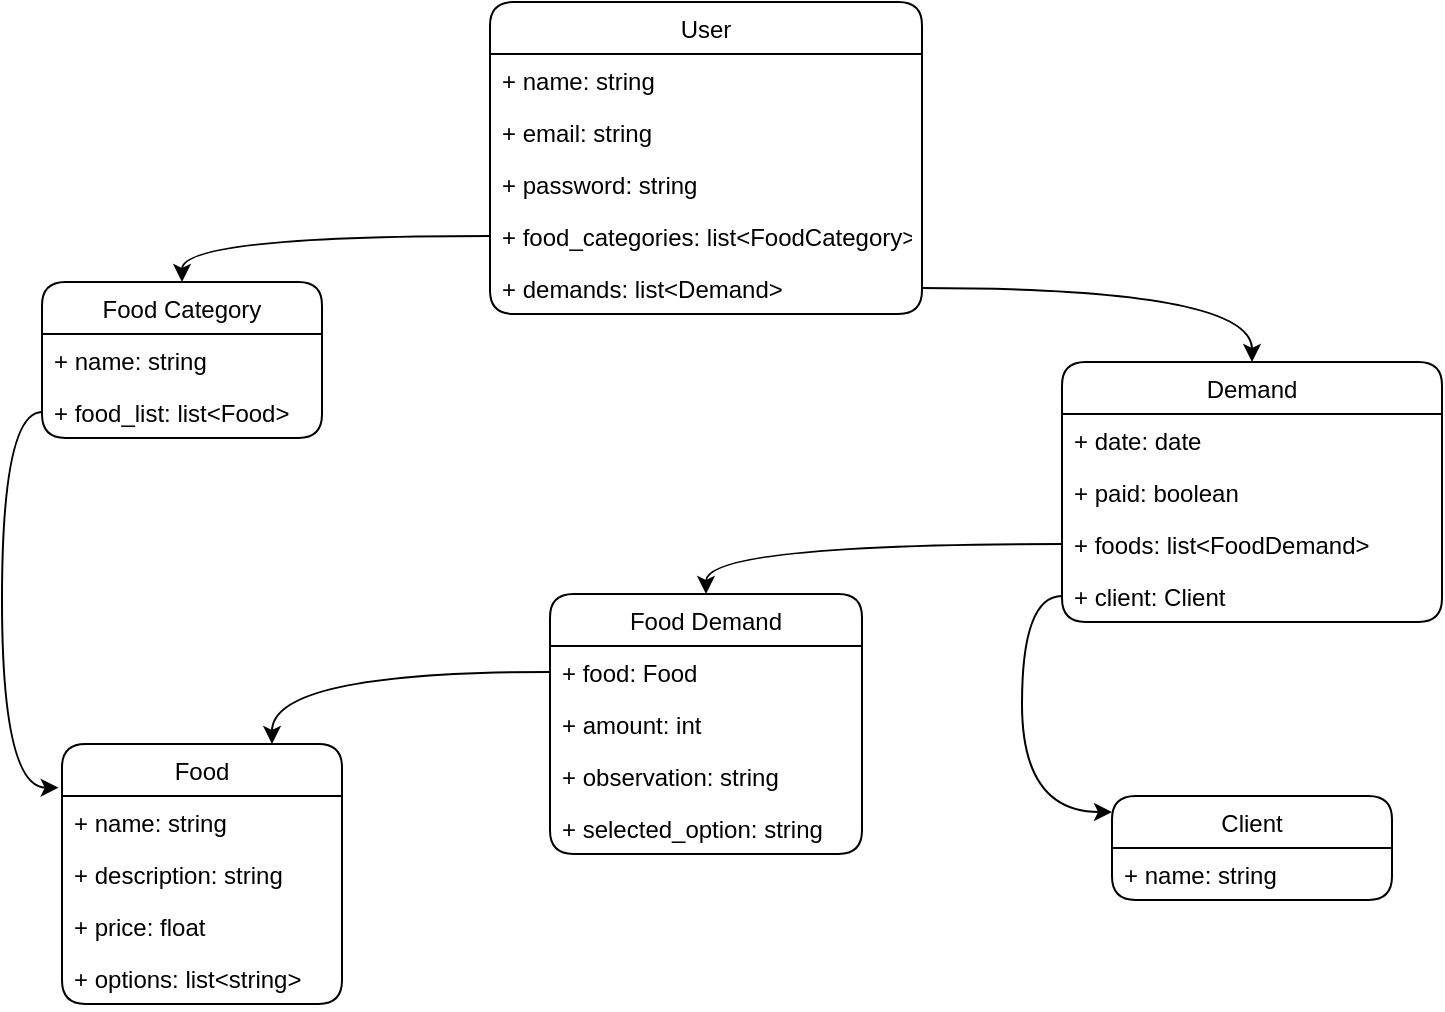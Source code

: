 <mxfile version="13.4.5" type="device" pages="2"><diagram id="qKzHwNRUnaWJs-OBEW8L" name="model"><mxGraphModel dx="1332" dy="569" grid="1" gridSize="10" guides="1" tooltips="1" connect="1" arrows="1" fold="1" page="1" pageScale="1" pageWidth="827" pageHeight="1169" math="0" shadow="0"><root><mxCell id="0"/><mxCell id="1" parent="0"/><mxCell id="S1xIz5C0FJF-GX5hfjjb-1" value="User" style="swimlane;fontStyle=0;childLayout=stackLayout;horizontal=1;startSize=26;fillColor=none;horizontalStack=0;resizeParent=1;resizeParentMax=0;resizeLast=0;collapsible=1;marginBottom=0;rounded=1;" parent="1" vertex="1"><mxGeometry x="344" y="110" width="216" height="156" as="geometry"/></mxCell><mxCell id="S1xIz5C0FJF-GX5hfjjb-2" value="+ name: string" style="text;strokeColor=none;fillColor=none;align=left;verticalAlign=top;spacingLeft=4;spacingRight=4;overflow=hidden;rotatable=0;points=[[0,0.5],[1,0.5]];portConstraint=eastwest;rounded=1;" parent="S1xIz5C0FJF-GX5hfjjb-1" vertex="1"><mxGeometry y="26" width="216" height="26" as="geometry"/></mxCell><mxCell id="S1xIz5C0FJF-GX5hfjjb-3" value="+ email: string" style="text;strokeColor=none;fillColor=none;align=left;verticalAlign=top;spacingLeft=4;spacingRight=4;overflow=hidden;rotatable=0;points=[[0,0.5],[1,0.5]];portConstraint=eastwest;rounded=1;" parent="S1xIz5C0FJF-GX5hfjjb-1" vertex="1"><mxGeometry y="52" width="216" height="26" as="geometry"/></mxCell><mxCell id="S1xIz5C0FJF-GX5hfjjb-4" value="+ password: string" style="text;strokeColor=none;fillColor=none;align=left;verticalAlign=top;spacingLeft=4;spacingRight=4;overflow=hidden;rotatable=0;points=[[0,0.5],[1,0.5]];portConstraint=eastwest;rounded=1;" parent="S1xIz5C0FJF-GX5hfjjb-1" vertex="1"><mxGeometry y="78" width="216" height="26" as="geometry"/></mxCell><mxCell id="S1xIz5C0FJF-GX5hfjjb-31" value="+ food_categories: list&lt;FoodCategory&gt;" style="text;strokeColor=none;fillColor=none;align=left;verticalAlign=top;spacingLeft=4;spacingRight=4;overflow=hidden;rotatable=0;points=[[0,0.5],[1,0.5]];portConstraint=eastwest;rounded=1;" parent="S1xIz5C0FJF-GX5hfjjb-1" vertex="1"><mxGeometry y="104" width="216" height="26" as="geometry"/></mxCell><mxCell id="S1xIz5C0FJF-GX5hfjjb-33" value="+ demands: list&lt;Demand&gt;" style="text;strokeColor=none;fillColor=none;align=left;verticalAlign=top;spacingLeft=4;spacingRight=4;overflow=hidden;rotatable=0;points=[[0,0.5],[1,0.5]];portConstraint=eastwest;rounded=1;" parent="S1xIz5C0FJF-GX5hfjjb-1" vertex="1"><mxGeometry y="130" width="216" height="26" as="geometry"/></mxCell><mxCell id="S1xIz5C0FJF-GX5hfjjb-17" value="Food Category" style="swimlane;fontStyle=0;childLayout=stackLayout;horizontal=1;startSize=26;fillColor=none;horizontalStack=0;resizeParent=1;resizeParentMax=0;resizeLast=0;collapsible=1;marginBottom=0;rounded=1;" parent="1" vertex="1"><mxGeometry x="120" y="250" width="140" height="78" as="geometry"/></mxCell><mxCell id="S1xIz5C0FJF-GX5hfjjb-18" value="+ name: string" style="text;strokeColor=none;fillColor=none;align=left;verticalAlign=top;spacingLeft=4;spacingRight=4;overflow=hidden;rotatable=0;points=[[0,0.5],[1,0.5]];portConstraint=eastwest;rounded=1;" parent="S1xIz5C0FJF-GX5hfjjb-17" vertex="1"><mxGeometry y="26" width="140" height="26" as="geometry"/></mxCell><mxCell id="S1xIz5C0FJF-GX5hfjjb-19" value="+ food_list: list&lt;Food&gt;" style="text;strokeColor=none;fillColor=none;align=left;verticalAlign=top;spacingLeft=4;spacingRight=4;overflow=hidden;rotatable=0;points=[[0,0.5],[1,0.5]];portConstraint=eastwest;rounded=1;" parent="S1xIz5C0FJF-GX5hfjjb-17" vertex="1"><mxGeometry y="52" width="140" height="26" as="geometry"/></mxCell><mxCell id="S1xIz5C0FJF-GX5hfjjb-22" style="edgeStyle=orthogonalEdgeStyle;rounded=0;orthogonalLoop=1;jettySize=auto;html=1;entryX=-0.012;entryY=0.168;entryDx=0;entryDy=0;entryPerimeter=0;curved=1;" parent="1" source="S1xIz5C0FJF-GX5hfjjb-19" target="S1xIz5C0FJF-GX5hfjjb-13" edge="1"><mxGeometry relative="1" as="geometry"><Array as="points"><mxPoint x="100" y="315"/><mxPoint x="100" y="503"/></Array></mxGeometry></mxCell><mxCell id="S1xIz5C0FJF-GX5hfjjb-28" style="edgeStyle=orthogonalEdgeStyle;rounded=0;orthogonalLoop=1;jettySize=auto;html=1;entryX=0.5;entryY=0;entryDx=0;entryDy=0;curved=1;" parent="1" source="S1xIz5C0FJF-GX5hfjjb-27" target="S1xIz5C0FJF-GX5hfjjb-23" edge="1"><mxGeometry relative="1" as="geometry"/></mxCell><mxCell id="S1xIz5C0FJF-GX5hfjjb-29" style="edgeStyle=orthogonalEdgeStyle;rounded=0;orthogonalLoop=1;jettySize=auto;html=1;entryX=0.75;entryY=0;entryDx=0;entryDy=0;curved=1;" parent="1" source="S1xIz5C0FJF-GX5hfjjb-24" target="S1xIz5C0FJF-GX5hfjjb-13" edge="1"><mxGeometry relative="1" as="geometry"/></mxCell><mxCell id="S1xIz5C0FJF-GX5hfjjb-32" style="edgeStyle=orthogonalEdgeStyle;rounded=0;orthogonalLoop=1;jettySize=auto;html=1;entryX=0.5;entryY=0;entryDx=0;entryDy=0;curved=1;" parent="1" source="S1xIz5C0FJF-GX5hfjjb-31" target="S1xIz5C0FJF-GX5hfjjb-17" edge="1"><mxGeometry relative="1" as="geometry"/></mxCell><mxCell id="S1xIz5C0FJF-GX5hfjjb-34" style="edgeStyle=orthogonalEdgeStyle;rounded=0;orthogonalLoop=1;jettySize=auto;html=1;entryX=0.5;entryY=0;entryDx=0;entryDy=0;curved=1;" parent="1" source="S1xIz5C0FJF-GX5hfjjb-33" target="S1xIz5C0FJF-GX5hfjjb-9" edge="1"><mxGeometry relative="1" as="geometry"/></mxCell><mxCell id="S1xIz5C0FJF-GX5hfjjb-23" value="Food Demand" style="swimlane;fontStyle=0;childLayout=stackLayout;horizontal=1;startSize=26;fillColor=none;horizontalStack=0;resizeParent=1;resizeParentMax=0;resizeLast=0;collapsible=1;marginBottom=0;rounded=1;" parent="1" vertex="1"><mxGeometry x="374" y="406" width="156" height="130" as="geometry"/></mxCell><mxCell id="S1xIz5C0FJF-GX5hfjjb-24" value="+ food: Food" style="text;strokeColor=none;fillColor=none;align=left;verticalAlign=top;spacingLeft=4;spacingRight=4;overflow=hidden;rotatable=0;points=[[0,0.5],[1,0.5]];portConstraint=eastwest;rounded=1;" parent="S1xIz5C0FJF-GX5hfjjb-23" vertex="1"><mxGeometry y="26" width="156" height="26" as="geometry"/></mxCell><mxCell id="S1xIz5C0FJF-GX5hfjjb-25" value="+ amount: int" style="text;strokeColor=none;fillColor=none;align=left;verticalAlign=top;spacingLeft=4;spacingRight=4;overflow=hidden;rotatable=0;points=[[0,0.5],[1,0.5]];portConstraint=eastwest;rounded=1;" parent="S1xIz5C0FJF-GX5hfjjb-23" vertex="1"><mxGeometry y="52" width="156" height="26" as="geometry"/></mxCell><mxCell id="S1xIz5C0FJF-GX5hfjjb-38" value="+ observation: string" style="text;strokeColor=none;fillColor=none;align=left;verticalAlign=top;spacingLeft=4;spacingRight=4;overflow=hidden;rotatable=0;points=[[0,0.5],[1,0.5]];portConstraint=eastwest;rounded=1;" parent="S1xIz5C0FJF-GX5hfjjb-23" vertex="1"><mxGeometry y="78" width="156" height="26" as="geometry"/></mxCell><mxCell id="S1xIz5C0FJF-GX5hfjjb-40" value="+ selected_option: string" style="text;strokeColor=none;fillColor=none;align=left;verticalAlign=top;spacingLeft=4;spacingRight=4;overflow=hidden;rotatable=0;points=[[0,0.5],[1,0.5]];portConstraint=eastwest;rounded=1;" parent="S1xIz5C0FJF-GX5hfjjb-23" vertex="1"><mxGeometry y="104" width="156" height="26" as="geometry"/></mxCell><mxCell id="S1xIz5C0FJF-GX5hfjjb-13" value="Food" style="swimlane;fontStyle=0;childLayout=stackLayout;horizontal=1;startSize=26;fillColor=none;horizontalStack=0;resizeParent=1;resizeParentMax=0;resizeLast=0;collapsible=1;marginBottom=0;rounded=1;" parent="1" vertex="1"><mxGeometry x="130" y="481" width="140" height="130" as="geometry"/></mxCell><mxCell id="S1xIz5C0FJF-GX5hfjjb-14" value="+ name: string" style="text;strokeColor=none;fillColor=none;align=left;verticalAlign=top;spacingLeft=4;spacingRight=4;overflow=hidden;rotatable=0;points=[[0,0.5],[1,0.5]];portConstraint=eastwest;rounded=1;" parent="S1xIz5C0FJF-GX5hfjjb-13" vertex="1"><mxGeometry y="26" width="140" height="26" as="geometry"/></mxCell><mxCell id="S1xIz5C0FJF-GX5hfjjb-15" value="+ description: string" style="text;strokeColor=none;fillColor=none;align=left;verticalAlign=top;spacingLeft=4;spacingRight=4;overflow=hidden;rotatable=0;points=[[0,0.5],[1,0.5]];portConstraint=eastwest;rounded=1;" parent="S1xIz5C0FJF-GX5hfjjb-13" vertex="1"><mxGeometry y="52" width="140" height="26" as="geometry"/></mxCell><mxCell id="S1xIz5C0FJF-GX5hfjjb-16" value="+ price: float" style="text;strokeColor=none;fillColor=none;align=left;verticalAlign=top;spacingLeft=4;spacingRight=4;overflow=hidden;rotatable=0;points=[[0,0.5],[1,0.5]];portConstraint=eastwest;rounded=1;" parent="S1xIz5C0FJF-GX5hfjjb-13" vertex="1"><mxGeometry y="78" width="140" height="26" as="geometry"/></mxCell><mxCell id="S1xIz5C0FJF-GX5hfjjb-21" value="+ options: list&lt;string&gt;" style="text;strokeColor=none;fillColor=none;align=left;verticalAlign=top;spacingLeft=4;spacingRight=4;overflow=hidden;rotatable=0;points=[[0,0.5],[1,0.5]];portConstraint=eastwest;rounded=1;" parent="S1xIz5C0FJF-GX5hfjjb-13" vertex="1"><mxGeometry y="104" width="140" height="26" as="geometry"/></mxCell><mxCell id="fE2iMj-6r_NgnQMFX6QH-3" style="edgeStyle=orthogonalEdgeStyle;rounded=0;orthogonalLoop=1;jettySize=auto;html=1;entryX=0;entryY=0.154;entryDx=0;entryDy=0;entryPerimeter=0;curved=1;" edge="1" parent="1" source="S1xIz5C0FJF-GX5hfjjb-35" target="S1xIz5C0FJF-GX5hfjjb-5"><mxGeometry relative="1" as="geometry"/></mxCell><mxCell id="S1xIz5C0FJF-GX5hfjjb-9" value="Demand" style="swimlane;fontStyle=0;childLayout=stackLayout;horizontal=1;startSize=26;fillColor=none;horizontalStack=0;resizeParent=1;resizeParentMax=0;resizeLast=0;collapsible=1;marginBottom=0;rounded=1;" parent="1" vertex="1"><mxGeometry x="630" y="290" width="190" height="130" as="geometry"/></mxCell><mxCell id="S1xIz5C0FJF-GX5hfjjb-37" value="+ date: date" style="text;strokeColor=none;fillColor=none;align=left;verticalAlign=top;spacingLeft=4;spacingRight=4;overflow=hidden;rotatable=0;points=[[0,0.5],[1,0.5]];portConstraint=eastwest;rounded=1;" parent="S1xIz5C0FJF-GX5hfjjb-9" vertex="1"><mxGeometry y="26" width="190" height="26" as="geometry"/></mxCell><mxCell id="S1xIz5C0FJF-GX5hfjjb-39" value="+ paid: boolean" style="text;strokeColor=none;fillColor=none;align=left;verticalAlign=top;spacingLeft=4;spacingRight=4;overflow=hidden;rotatable=0;points=[[0,0.5],[1,0.5]];portConstraint=eastwest;rounded=1;" parent="S1xIz5C0FJF-GX5hfjjb-9" vertex="1"><mxGeometry y="52" width="190" height="26" as="geometry"/></mxCell><mxCell id="S1xIz5C0FJF-GX5hfjjb-27" value="+ foods: list&lt;FoodDemand&gt;" style="text;strokeColor=none;fillColor=none;align=left;verticalAlign=top;spacingLeft=4;spacingRight=4;overflow=hidden;rotatable=0;points=[[0,0.5],[1,0.5]];portConstraint=eastwest;rounded=1;" parent="S1xIz5C0FJF-GX5hfjjb-9" vertex="1"><mxGeometry y="78" width="190" height="26" as="geometry"/></mxCell><mxCell id="S1xIz5C0FJF-GX5hfjjb-35" value="+ client: Client" style="text;strokeColor=none;fillColor=none;align=left;verticalAlign=top;spacingLeft=4;spacingRight=4;overflow=hidden;rotatable=0;points=[[0,0.5],[1,0.5]];portConstraint=eastwest;rounded=1;" parent="S1xIz5C0FJF-GX5hfjjb-9" vertex="1"><mxGeometry y="104" width="190" height="26" as="geometry"/></mxCell><mxCell id="S1xIz5C0FJF-GX5hfjjb-5" value="Client" style="swimlane;fontStyle=0;childLayout=stackLayout;horizontal=1;startSize=26;fillColor=none;horizontalStack=0;resizeParent=1;resizeParentMax=0;resizeLast=0;collapsible=1;marginBottom=0;rounded=1;" parent="1" vertex="1"><mxGeometry x="655" y="507" width="140" height="52" as="geometry"/></mxCell><mxCell id="S1xIz5C0FJF-GX5hfjjb-6" value="+ name: string" style="text;strokeColor=none;fillColor=none;align=left;verticalAlign=top;spacingLeft=4;spacingRight=4;overflow=hidden;rotatable=0;points=[[0,0.5],[1,0.5]];portConstraint=eastwest;rounded=1;" parent="S1xIz5C0FJF-GX5hfjjb-5" vertex="1"><mxGeometry y="26" width="140" height="26" as="geometry"/></mxCell></root></mxGraphModel></diagram><diagram id="ktWGJgmLyZ4SBDpLNWxo" name="pages"><mxGraphModel dx="3330" dy="1423" grid="1" gridSize="10" guides="1" tooltips="1" connect="1" arrows="1" fold="1" page="1" pageScale="1" pageWidth="827" pageHeight="1169" math="0" shadow="0"><root><mxCell id="VMBgZVgalTqfrhlS5UTx-0"/><mxCell id="VMBgZVgalTqfrhlS5UTx-1" parent="VMBgZVgalTqfrhlS5UTx-0"/><mxCell id="T1Mni6wO7_xBfM7oFXwT-25" style="edgeStyle=orthogonalEdgeStyle;curved=1;rounded=0;orthogonalLoop=1;jettySize=auto;html=1;entryX=0.006;entryY=0.498;entryDx=0;entryDy=0;entryPerimeter=0;" edge="1" parent="VMBgZVgalTqfrhlS5UTx-1" source="T1Mni6wO7_xBfM7oFXwT-6" target="T1Mni6wO7_xBfM7oFXwT-9"><mxGeometry relative="1" as="geometry"/></mxCell><mxCell id="T1Mni6wO7_xBfM7oFXwT-6" value="" style="verticalLabelPosition=bottom;verticalAlign=top;html=1;shadow=0;dashed=0;strokeWidth=1;shape=mxgraph.android.phone2;strokeColor=#23445d;rounded=1;fillColor=#bac8d3;" vertex="1" parent="VMBgZVgalTqfrhlS5UTx-1"><mxGeometry x="291" y="420" width="107.69" height="210" as="geometry"/></mxCell><mxCell id="2" value="Login" style="text;html=1;align=center;verticalAlign=middle;resizable=0;points=[];autosize=1;" vertex="1" parent="VMBgZVgalTqfrhlS5UTx-1"><mxGeometry x="324.85" y="390" width="40" height="20" as="geometry"/></mxCell><mxCell id="T1Mni6wO7_xBfM7oFXwT-27" style="edgeStyle=orthogonalEdgeStyle;curved=1;rounded=0;orthogonalLoop=1;jettySize=auto;html=1;entryX=-0.015;entryY=0.498;entryDx=0;entryDy=0;entryPerimeter=0;" edge="1" parent="VMBgZVgalTqfrhlS5UTx-1" source="T1Mni6wO7_xBfM7oFXwT-9" target="T1Mni6wO7_xBfM7oFXwT-11"><mxGeometry relative="1" as="geometry"/></mxCell><mxCell id="T1Mni6wO7_xBfM7oFXwT-9" value="" style="verticalLabelPosition=bottom;verticalAlign=top;html=1;shadow=0;dashed=0;strokeWidth=1;shape=mxgraph.android.phone2;strokeColor=#23445d;rounded=1;fillColor=#bac8d3;" vertex="1" parent="VMBgZVgalTqfrhlS5UTx-1"><mxGeometry x="551" y="420" width="107.69" height="210" as="geometry"/></mxCell><mxCell id="T1Mni6wO7_xBfM7oFXwT-10" value="Dashboard" style="text;html=1;align=center;verticalAlign=middle;resizable=0;points=[];autosize=1;" vertex="1" parent="VMBgZVgalTqfrhlS5UTx-1"><mxGeometry x="569.85" y="390" width="70" height="20" as="geometry"/></mxCell><mxCell id="T1Mni6wO7_xBfM7oFXwT-28" style="edgeStyle=orthogonalEdgeStyle;curved=1;rounded=0;orthogonalLoop=1;jettySize=auto;html=1;entryX=-0.004;entryY=0.499;entryDx=0;entryDy=0;entryPerimeter=0;" edge="1" parent="VMBgZVgalTqfrhlS5UTx-1" source="T1Mni6wO7_xBfM7oFXwT-11" target="T1Mni6wO7_xBfM7oFXwT-13"><mxGeometry relative="1" as="geometry"/></mxCell><mxCell id="T1Mni6wO7_xBfM7oFXwT-38" style="edgeStyle=orthogonalEdgeStyle;curved=1;rounded=0;orthogonalLoop=1;jettySize=auto;html=1;entryX=0.006;entryY=0.06;entryDx=0;entryDy=0;entryPerimeter=0;" edge="1" parent="VMBgZVgalTqfrhlS5UTx-1" source="T1Mni6wO7_xBfM7oFXwT-11" target="T1Mni6wO7_xBfM7oFXwT-35"><mxGeometry relative="1" as="geometry"/></mxCell><mxCell id="T1Mni6wO7_xBfM7oFXwT-11" value="" style="verticalLabelPosition=bottom;verticalAlign=top;html=1;shadow=0;dashed=0;strokeWidth=1;shape=mxgraph.android.phone2;strokeColor=#23445d;rounded=1;fillColor=#bac8d3;" vertex="1" parent="VMBgZVgalTqfrhlS5UTx-1"><mxGeometry x="811" y="420" width="107.69" height="210" as="geometry"/></mxCell><mxCell id="T1Mni6wO7_xBfM7oFXwT-12" value="Create Demand" style="text;html=1;align=center;verticalAlign=middle;resizable=0;points=[];autosize=1;" vertex="1" parent="VMBgZVgalTqfrhlS5UTx-1"><mxGeometry x="814.85" y="390" width="100" height="20" as="geometry"/></mxCell><mxCell id="T1Mni6wO7_xBfM7oFXwT-32" style="edgeStyle=orthogonalEdgeStyle;curved=1;rounded=0;orthogonalLoop=1;jettySize=auto;html=1;entryX=0.996;entryY=0.183;entryDx=0;entryDy=0;entryPerimeter=0;" edge="1" parent="VMBgZVgalTqfrhlS5UTx-1" target="T1Mni6wO7_xBfM7oFXwT-9"><mxGeometry relative="1" as="geometry"><mxPoint x="681" y="460" as="targetPoint"/><mxPoint x="1180" y="500" as="sourcePoint"/><Array as="points"><mxPoint x="1231" y="500"/><mxPoint x="1231" y="340"/><mxPoint x="771" y="340"/><mxPoint x="771" y="458"/></Array></mxGeometry></mxCell><mxCell id="T1Mni6wO7_xBfM7oFXwT-33" style="edgeStyle=orthogonalEdgeStyle;curved=1;rounded=0;orthogonalLoop=1;jettySize=auto;html=1;entryX=0.975;entryY=0.823;entryDx=0;entryDy=0;entryPerimeter=0;exitX=0.99;exitY=0.583;exitDx=0;exitDy=0;exitPerimeter=0;" edge="1" parent="VMBgZVgalTqfrhlS5UTx-1" source="T1Mni6wO7_xBfM7oFXwT-13" target="T1Mni6wO7_xBfM7oFXwT-11"><mxGeometry relative="1" as="geometry"><Array as="points"><mxPoint x="1241" y="542"/><mxPoint x="1241" y="660"/><mxPoint x="995" y="660"/><mxPoint x="995" y="593"/></Array></mxGeometry></mxCell><mxCell id="T1Mni6wO7_xBfM7oFXwT-13" value="" style="verticalLabelPosition=bottom;verticalAlign=top;html=1;shadow=0;dashed=0;strokeWidth=1;shape=mxgraph.android.phone2;strokeColor=#23445d;rounded=1;fillColor=#bac8d3;" vertex="1" parent="VMBgZVgalTqfrhlS5UTx-1"><mxGeometry x="1072.15" y="420" width="107.69" height="210" as="geometry"/></mxCell><mxCell id="T1Mni6wO7_xBfM7oFXwT-14" value="Order Completed" style="text;html=1;align=center;verticalAlign=middle;resizable=0;points=[];autosize=1;" vertex="1" parent="VMBgZVgalTqfrhlS5UTx-1"><mxGeometry x="1071" y="390" width="110" height="20" as="geometry"/></mxCell><mxCell id="T1Mni6wO7_xBfM7oFXwT-35" value="" style="verticalLabelPosition=bottom;verticalAlign=top;html=1;shadow=0;dashed=0;strokeWidth=1;shape=mxgraph.android.phone2;strokeColor=#23445d;rounded=1;fillColor=#bac8d3;" vertex="1" parent="VMBgZVgalTqfrhlS5UTx-1"><mxGeometry x="811" y="740" width="107.69" height="210" as="geometry"/></mxCell><mxCell id="T1Mni6wO7_xBfM7oFXwT-36" value="Select Food" style="text;html=1;align=center;verticalAlign=middle;resizable=0;points=[];autosize=1;" vertex="1" parent="VMBgZVgalTqfrhlS5UTx-1"><mxGeometry x="824.85" y="710" width="80" height="20" as="geometry"/></mxCell><mxCell id="T1Mni6wO7_xBfM7oFXwT-39" value="" style="shape=ext;double=1;rounded=1;whiteSpace=wrap;html=1;strokeColor=#37474F;glass=0;shadow=0;sketch=0;" vertex="1" parent="VMBgZVgalTqfrhlS5UTx-1"><mxGeometry x="140" y="280" width="30" height="30" as="geometry"/></mxCell><mxCell id="T1Mni6wO7_xBfM7oFXwT-40" value="" style="shape=ext;double=1;rounded=1;whiteSpace=wrap;html=1;strokeColor=#37474F;glass=0;shadow=0;sketch=0;" vertex="1" parent="VMBgZVgalTqfrhlS5UTx-1"><mxGeometry x="140" y="980" width="30" height="30" as="geometry"/></mxCell><mxCell id="T1Mni6wO7_xBfM7oFXwT-41" value="" style="shape=ext;double=1;rounded=1;whiteSpace=wrap;html=1;strokeColor=#37474F;glass=0;shadow=0;sketch=0;" vertex="1" parent="VMBgZVgalTqfrhlS5UTx-1"><mxGeometry x="1300" y="980" width="30" height="30" as="geometry"/></mxCell><mxCell id="T1Mni6wO7_xBfM7oFXwT-42" value="" style="shape=ext;double=1;rounded=1;whiteSpace=wrap;html=1;strokeColor=#37474F;glass=0;shadow=0;sketch=0;" vertex="1" parent="VMBgZVgalTqfrhlS5UTx-1"><mxGeometry x="1300" y="280" width="30" height="30" as="geometry"/></mxCell></root></mxGraphModel></diagram></mxfile>